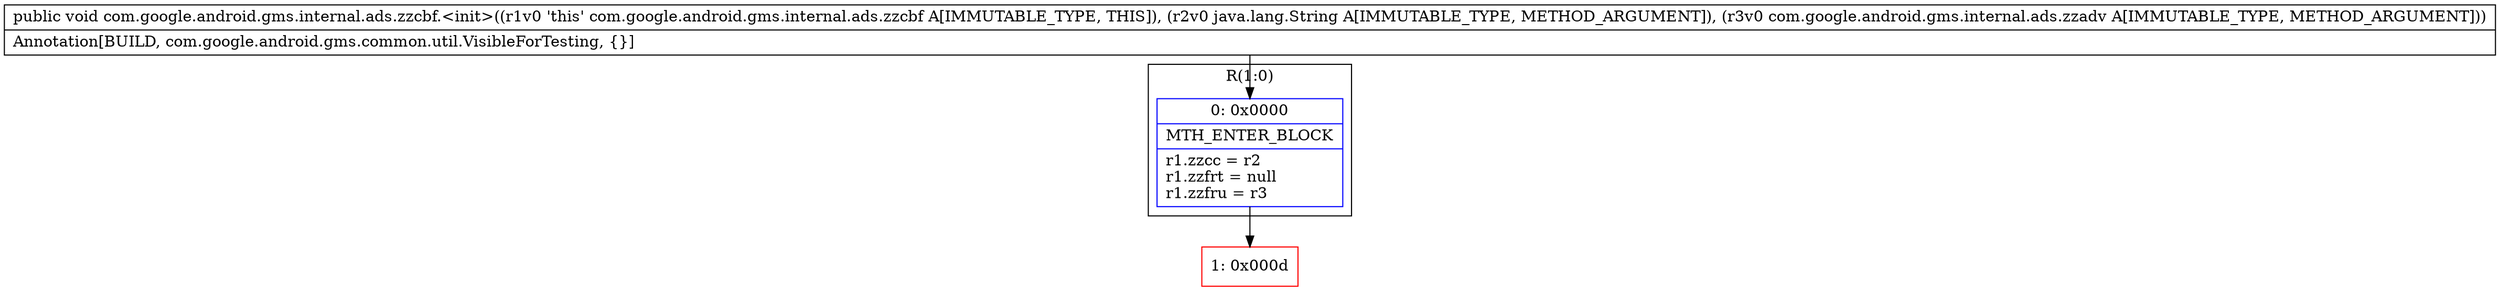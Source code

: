 digraph "CFG forcom.google.android.gms.internal.ads.zzcbf.\<init\>(Ljava\/lang\/String;Lcom\/google\/android\/gms\/internal\/ads\/zzadv;)V" {
subgraph cluster_Region_99628707 {
label = "R(1:0)";
node [shape=record,color=blue];
Node_0 [shape=record,label="{0\:\ 0x0000|MTH_ENTER_BLOCK\l|r1.zzcc = r2\lr1.zzfrt = null\lr1.zzfru = r3\l}"];
}
Node_1 [shape=record,color=red,label="{1\:\ 0x000d}"];
MethodNode[shape=record,label="{public void com.google.android.gms.internal.ads.zzcbf.\<init\>((r1v0 'this' com.google.android.gms.internal.ads.zzcbf A[IMMUTABLE_TYPE, THIS]), (r2v0 java.lang.String A[IMMUTABLE_TYPE, METHOD_ARGUMENT]), (r3v0 com.google.android.gms.internal.ads.zzadv A[IMMUTABLE_TYPE, METHOD_ARGUMENT]))  | Annotation[BUILD, com.google.android.gms.common.util.VisibleForTesting, \{\}]\l}"];
MethodNode -> Node_0;
Node_0 -> Node_1;
}

